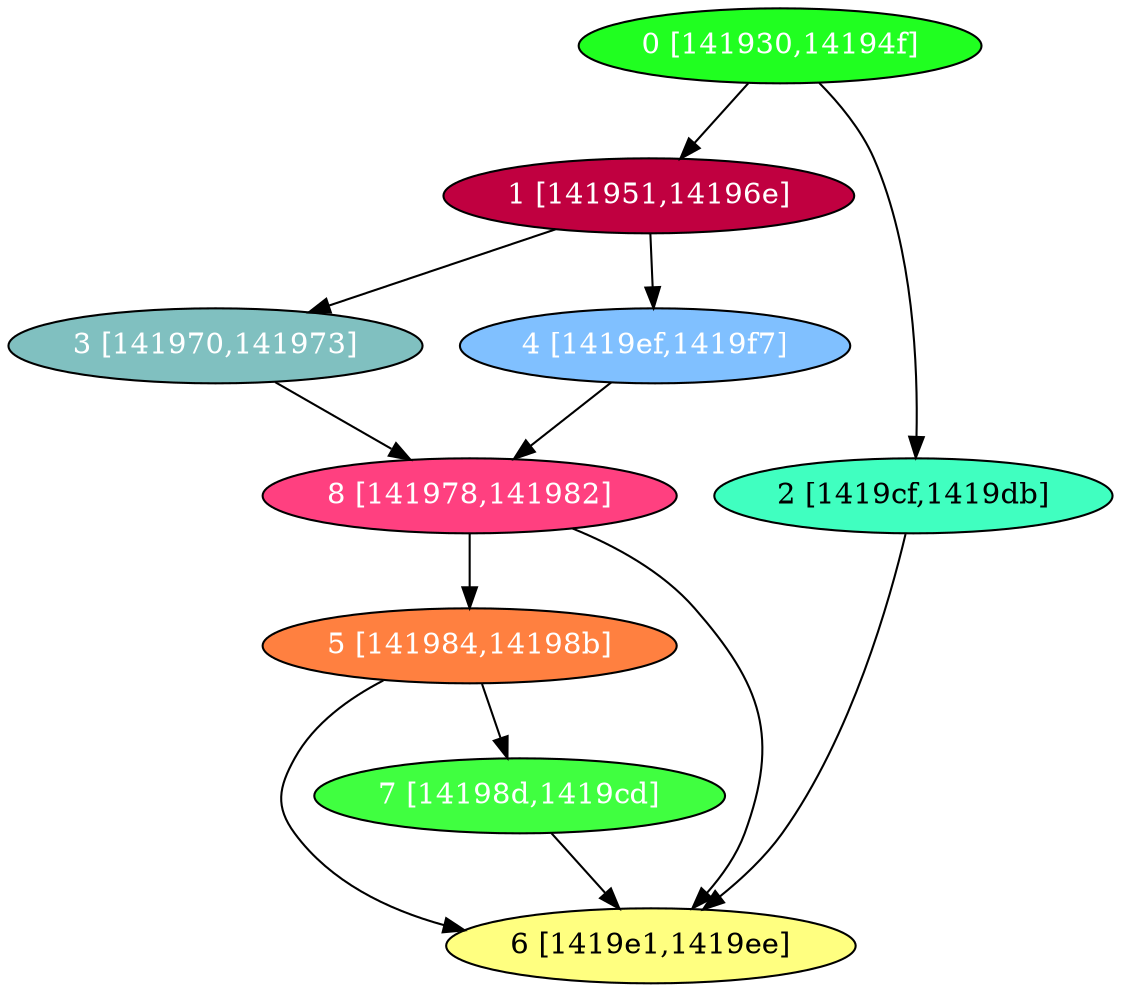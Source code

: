 diGraph libnss3{
	libnss3_0  [style=filled fillcolor="#20FF20" fontcolor="#ffffff" shape=oval label="0 [141930,14194f]"]
	libnss3_1  [style=filled fillcolor="#C00040" fontcolor="#ffffff" shape=oval label="1 [141951,14196e]"]
	libnss3_2  [style=filled fillcolor="#40FFC0" fontcolor="#000000" shape=oval label="2 [1419cf,1419db]"]
	libnss3_3  [style=filled fillcolor="#80C0C0" fontcolor="#ffffff" shape=oval label="3 [141970,141973]"]
	libnss3_4  [style=filled fillcolor="#80C0FF" fontcolor="#ffffff" shape=oval label="4 [1419ef,1419f7]"]
	libnss3_5  [style=filled fillcolor="#FF8040" fontcolor="#ffffff" shape=oval label="5 [141984,14198b]"]
	libnss3_6  [style=filled fillcolor="#FFFF80" fontcolor="#000000" shape=oval label="6 [1419e1,1419ee]"]
	libnss3_7  [style=filled fillcolor="#40FF40" fontcolor="#ffffff" shape=oval label="7 [14198d,1419cd]"]
	libnss3_8  [style=filled fillcolor="#FF4080" fontcolor="#ffffff" shape=oval label="8 [141978,141982]"]

	libnss3_0 -> libnss3_1
	libnss3_0 -> libnss3_2
	libnss3_1 -> libnss3_3
	libnss3_1 -> libnss3_4
	libnss3_2 -> libnss3_6
	libnss3_3 -> libnss3_8
	libnss3_4 -> libnss3_8
	libnss3_5 -> libnss3_6
	libnss3_5 -> libnss3_7
	libnss3_7 -> libnss3_6
	libnss3_8 -> libnss3_5
	libnss3_8 -> libnss3_6
}
